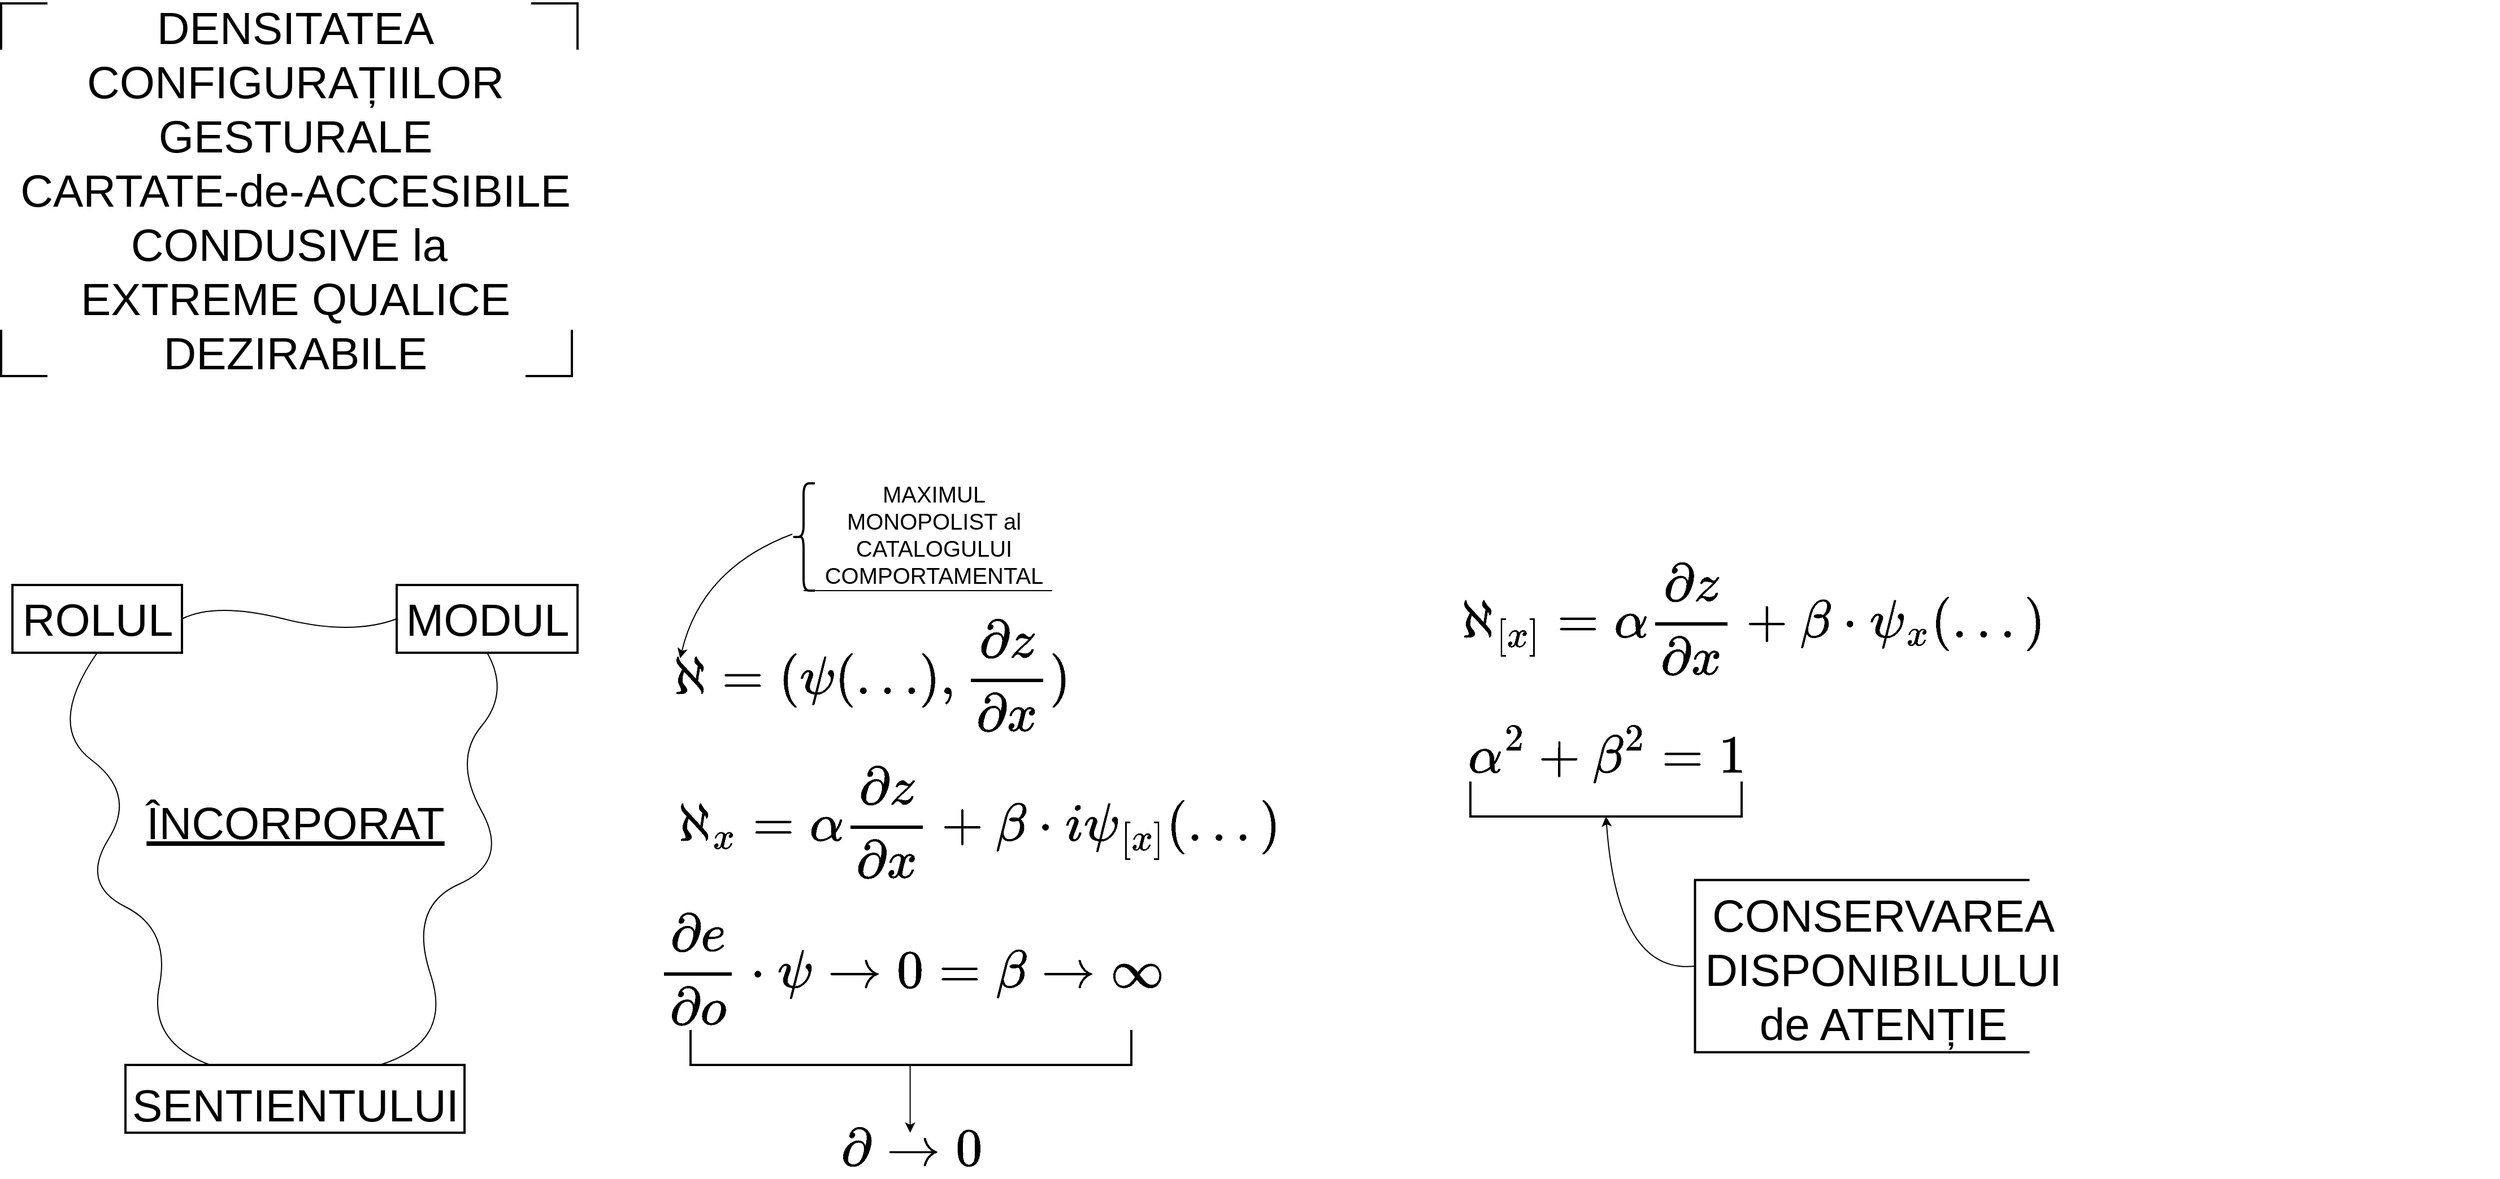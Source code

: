 <mxfile version="17.5.0" type="github">
  <diagram id="JWDJsJjKs2mHcT0vwFwG" name="Page-1">
    <mxGraphModel dx="1489" dy="1839" grid="1" gridSize="10" guides="1" tooltips="1" connect="1" arrows="1" fold="1" page="1" pageScale="1" pageWidth="850" pageHeight="1100" math="1" shadow="0">
      <root>
        <mxCell id="0" />
        <mxCell id="1" parent="0" />
        <mxCell id="5gJW-pD-rKpjJvPLWltT-1" value="&lt;font style=&quot;font-size: 40px&quot;&gt;DENSITATEA&lt;br&gt;CONFIGURAȚIILOR&lt;br&gt;GESTURALE&lt;br&gt;CARTATE-de-ACCESIBILE&lt;br&gt;CONDUSIVE la&amp;nbsp;&lt;br&gt;EXTREME QUALICE&lt;br&gt;DEZIRABILE&lt;br&gt;&lt;/font&gt;" style="text;html=1;align=center;verticalAlign=middle;resizable=0;points=[];autosize=1;strokeColor=none;fillColor=none;" parent="1" vertex="1">
          <mxGeometry x="-50" y="40" width="500" height="170" as="geometry" />
        </mxCell>
        <mxCell id="5gJW-pD-rKpjJvPLWltT-2" value="" style="shape=partialRectangle;whiteSpace=wrap;html=1;bottom=0;right=0;fillColor=none;fontSize=40;strokeWidth=2;" parent="1" vertex="1">
          <mxGeometry x="-60" y="-40" width="40" height="40" as="geometry" />
        </mxCell>
        <mxCell id="5gJW-pD-rKpjJvPLWltT-3" value="" style="shape=partialRectangle;whiteSpace=wrap;html=1;bottom=0;right=0;fillColor=none;fontSize=40;strokeWidth=2;rotation=90;" parent="1" vertex="1">
          <mxGeometry x="410" y="-40" width="40" height="40" as="geometry" />
        </mxCell>
        <mxCell id="5gJW-pD-rKpjJvPLWltT-4" value="" style="shape=partialRectangle;whiteSpace=wrap;html=1;bottom=0;right=0;fillColor=none;fontSize=40;strokeWidth=2;rotation=-180;" parent="1" vertex="1">
          <mxGeometry x="405" y="250" width="40" height="40" as="geometry" />
        </mxCell>
        <mxCell id="5gJW-pD-rKpjJvPLWltT-5" value="" style="shape=partialRectangle;whiteSpace=wrap;html=1;bottom=0;right=0;fillColor=none;fontSize=40;strokeWidth=2;rotation=-90;" parent="1" vertex="1">
          <mxGeometry x="-60" y="250" width="40" height="40" as="geometry" />
        </mxCell>
        <mxCell id="5gJW-pD-rKpjJvPLWltT-6" value="ROLUL" style="text;html=1;align=center;verticalAlign=middle;resizable=0;points=[];autosize=1;strokeColor=none;fillColor=none;fontSize=40;" parent="1" vertex="1">
          <mxGeometry x="-50" y="480" width="150" height="50" as="geometry" />
        </mxCell>
        <mxCell id="5gJW-pD-rKpjJvPLWltT-7" value="MODUL" style="text;html=1;align=center;verticalAlign=middle;resizable=0;points=[];autosize=1;strokeColor=none;fillColor=none;fontSize=40;" parent="1" vertex="1">
          <mxGeometry x="290" y="480" width="160" height="50" as="geometry" />
        </mxCell>
        <mxCell id="5gJW-pD-rKpjJvPLWltT-8" value="&lt;u&gt;ÎNCORPORAT&lt;/u&gt;" style="text;html=1;align=center;verticalAlign=middle;resizable=0;points=[];autosize=1;strokeColor=none;fillColor=none;fontSize=40;" parent="1" vertex="1">
          <mxGeometry x="60" y="660" width="280" height="50" as="geometry" />
        </mxCell>
        <mxCell id="5gJW-pD-rKpjJvPLWltT-9" value="SENTIENTULUI" style="text;html=1;align=center;verticalAlign=middle;resizable=0;points=[];autosize=1;strokeColor=none;fillColor=none;fontSize=40;" parent="1" vertex="1">
          <mxGeometry x="50" y="910" width="300" height="50" as="geometry" />
        </mxCell>
        <mxCell id="5gJW-pD-rKpjJvPLWltT-10" value="" style="rounded=0;whiteSpace=wrap;html=1;fontSize=40;strokeWidth=2;fillColor=none;" parent="1" vertex="1">
          <mxGeometry x="-50" y="475" width="150" height="60" as="geometry" />
        </mxCell>
        <mxCell id="5gJW-pD-rKpjJvPLWltT-11" value="" style="rounded=0;whiteSpace=wrap;html=1;fontSize=40;strokeWidth=2;fillColor=none;" parent="1" vertex="1">
          <mxGeometry x="290" y="475" width="160" height="60" as="geometry" />
        </mxCell>
        <mxCell id="5gJW-pD-rKpjJvPLWltT-12" value="" style="rounded=0;whiteSpace=wrap;html=1;fontSize=40;strokeWidth=2;fillColor=none;" parent="1" vertex="1">
          <mxGeometry x="50" y="900" width="300" height="60" as="geometry" />
        </mxCell>
        <mxCell id="5gJW-pD-rKpjJvPLWltT-13" value="" style="endArrow=none;html=1;fontSize=40;exitX=1;exitY=0.5;exitDx=0;exitDy=0;entryX=0;entryY=0.5;entryDx=0;entryDy=0;curved=1;" parent="1" source="5gJW-pD-rKpjJvPLWltT-10" target="5gJW-pD-rKpjJvPLWltT-11" edge="1">
          <mxGeometry width="50" height="50" relative="1" as="geometry">
            <mxPoint x="300" y="580" as="sourcePoint" />
            <mxPoint x="350" y="530" as="targetPoint" />
            <Array as="points">
              <mxPoint x="130" y="490" />
              <mxPoint x="250" y="520" />
            </Array>
          </mxGeometry>
        </mxCell>
        <mxCell id="5gJW-pD-rKpjJvPLWltT-14" value="" style="endArrow=none;html=1;fontSize=40;curved=1;exitX=0.5;exitY=1;exitDx=0;exitDy=0;entryX=0.25;entryY=0;entryDx=0;entryDy=0;" parent="1" source="5gJW-pD-rKpjJvPLWltT-10" target="5gJW-pD-rKpjJvPLWltT-12" edge="1">
          <mxGeometry width="50" height="50" relative="1" as="geometry">
            <mxPoint x="300" y="580" as="sourcePoint" />
            <mxPoint x="350" y="530" as="targetPoint" />
            <Array as="points">
              <mxPoint x="-20" y="600" />
              <mxPoint x="60" y="660" />
              <mxPoint x="10" y="740" />
              <mxPoint x="90" y="780" />
              <mxPoint x="70" y="880" />
            </Array>
          </mxGeometry>
        </mxCell>
        <mxCell id="5gJW-pD-rKpjJvPLWltT-15" value="" style="endArrow=none;html=1;fontSize=40;curved=1;entryX=0.5;entryY=1;entryDx=0;entryDy=0;exitX=0.75;exitY=0;exitDx=0;exitDy=0;" parent="1" source="5gJW-pD-rKpjJvPLWltT-12" target="5gJW-pD-rKpjJvPLWltT-11" edge="1">
          <mxGeometry width="50" height="50" relative="1" as="geometry">
            <mxPoint x="300" y="580" as="sourcePoint" />
            <mxPoint x="350" y="530" as="targetPoint" />
            <Array as="points">
              <mxPoint x="340" y="880" />
              <mxPoint x="300" y="760" />
              <mxPoint x="390" y="720" />
              <mxPoint x="340" y="630" />
              <mxPoint x="390" y="570" />
            </Array>
          </mxGeometry>
        </mxCell>
        <mxCell id="5gJW-pD-rKpjJvPLWltT-17" value="&lt;font style=&quot;font-size: 40px&quot;&gt;$$\aleph = (\psi(\dots),\frac{\partial z}{\partial x})$$&lt;/font&gt;" style="text;html=1;align=center;verticalAlign=middle;resizable=0;points=[];autosize=1;strokeColor=none;fillColor=none;fontSize=25;" parent="1" vertex="1">
          <mxGeometry x="255" y="535" width="910" height="40" as="geometry" />
        </mxCell>
        <mxCell id="5gJW-pD-rKpjJvPLWltT-18" value="$$\aleph_x = \alpha \frac{\partial z}{\partial x} + \beta \cdot \mathcal{i} \psi_{[x]}(...)$$" style="text;html=1;align=center;verticalAlign=middle;resizable=0;points=[];autosize=1;strokeColor=none;fillColor=none;fontSize=40;" parent="1" vertex="1">
          <mxGeometry x="50" y="660" width="1510" height="50" as="geometry" />
        </mxCell>
        <mxCell id="5gJW-pD-rKpjJvPLWltT-19" value="$$\frac{\partial e}{\partial o} \cdot \psi \rightarrow 0 = \beta \rightarrow \infty$$" style="text;html=1;align=center;verticalAlign=middle;resizable=0;points=[];autosize=1;strokeColor=none;fillColor=none;fontSize=40;" parent="1" vertex="1">
          <mxGeometry x="55" y="790" width="1380" height="50" as="geometry" />
        </mxCell>
        <mxCell id="5gJW-pD-rKpjJvPLWltT-20" value="" style="shape=partialRectangle;whiteSpace=wrap;html=1;bottom=1;right=1;left=1;top=0;fillColor=none;routingCenterX=-0.5;fontSize=40;strokeWidth=2;" parent="1" vertex="1">
          <mxGeometry x="550" y="870" width="390" height="30" as="geometry" />
        </mxCell>
        <mxCell id="5gJW-pD-rKpjJvPLWltT-21" value="$$\partial \rightarrow 0$$" style="text;html=1;align=center;verticalAlign=middle;resizable=0;points=[];autosize=1;strokeColor=none;fillColor=none;fontSize=40;" parent="1" vertex="1">
          <mxGeometry x="515" y="950" width="460" height="50" as="geometry" />
        </mxCell>
        <mxCell id="5gJW-pD-rKpjJvPLWltT-22" value="" style="endArrow=classic;html=1;fontSize=40;curved=1;" parent="1" edge="1">
          <mxGeometry width="50" height="50" relative="1" as="geometry">
            <mxPoint x="744.29" y="900" as="sourcePoint" />
            <mxPoint x="744.29" y="960" as="targetPoint" />
          </mxGeometry>
        </mxCell>
        <mxCell id="5gJW-pD-rKpjJvPLWltT-24" value="MAXIMUL&lt;br&gt;MONOPOLIST al&lt;br&gt;CATALOGULUI&lt;br&gt;COMPORTAMENTAL" style="text;html=1;align=center;verticalAlign=middle;resizable=0;points=[];autosize=1;strokeColor=none;fillColor=none;fontSize=20;" parent="1" vertex="1">
          <mxGeometry x="660" y="380" width="210" height="100" as="geometry" />
        </mxCell>
        <mxCell id="5gJW-pD-rKpjJvPLWltT-25" value="" style="endArrow=none;html=1;fontSize=20;curved=1;" parent="1" edge="1">
          <mxGeometry width="50" height="50" relative="1" as="geometry">
            <mxPoint x="650" y="480" as="sourcePoint" />
            <mxPoint x="870" y="480" as="targetPoint" />
          </mxGeometry>
        </mxCell>
        <mxCell id="5gJW-pD-rKpjJvPLWltT-26" value="" style="shape=curlyBracket;whiteSpace=wrap;html=1;rounded=1;fontSize=20;strokeWidth=2;fillColor=none;" parent="1" vertex="1">
          <mxGeometry x="640" y="385" width="20" height="95" as="geometry" />
        </mxCell>
        <mxCell id="5gJW-pD-rKpjJvPLWltT-27" value="" style="endArrow=classic;html=1;fontSize=20;curved=1;entryX=0.314;entryY=0.125;entryDx=0;entryDy=0;entryPerimeter=0;" parent="1" target="5gJW-pD-rKpjJvPLWltT-17" edge="1">
          <mxGeometry width="50" height="50" relative="1" as="geometry">
            <mxPoint x="640" y="430" as="sourcePoint" />
            <mxPoint x="560" y="450" as="targetPoint" />
            <Array as="points">
              <mxPoint x="560" y="460" />
            </Array>
          </mxGeometry>
        </mxCell>
        <mxCell id="5gJW-pD-rKpjJvPLWltT-28" value="&lt;font style=&quot;font-size: 40px&quot;&gt;$$\aleph_{[x]}=\alpha \frac{\partial z}{\partial x} + \beta \cdot \psi_{x}(...)$$&lt;/font&gt;" style="text;html=1;align=center;verticalAlign=middle;resizable=0;points=[];autosize=1;strokeColor=none;fillColor=none;fontSize=20;" parent="1" vertex="1">
          <mxGeometry x="830" y="485" width="1320" height="40" as="geometry" />
        </mxCell>
        <mxCell id="5gJW-pD-rKpjJvPLWltT-29" value="$$\alpha^2 + \beta^2=1$$" style="text;html=1;align=center;verticalAlign=middle;resizable=0;points=[];autosize=1;strokeColor=none;fillColor=none;fontSize=40;" parent="1" vertex="1">
          <mxGeometry x="1120" y="600" width="480" height="50" as="geometry" />
        </mxCell>
        <mxCell id="5gJW-pD-rKpjJvPLWltT-30" value="" style="shape=partialRectangle;whiteSpace=wrap;html=1;bottom=1;right=1;left=1;top=0;fillColor=none;routingCenterX=-0.5;fontSize=40;strokeWidth=2;" parent="1" vertex="1">
          <mxGeometry x="1240" y="650" width="240" height="30" as="geometry" />
        </mxCell>
        <mxCell id="5gJW-pD-rKpjJvPLWltT-31" value="CONSERVAREA&lt;br&gt;DISPONIBILULUI&lt;br&gt;de ATENȚIE" style="text;html=1;align=center;verticalAlign=middle;resizable=0;points=[];autosize=1;strokeColor=none;fillColor=none;fontSize=40;" parent="1" vertex="1">
          <mxGeometry x="1440" y="740" width="330" height="150" as="geometry" />
        </mxCell>
        <mxCell id="5gJW-pD-rKpjJvPLWltT-32" value="" style="shape=partialRectangle;whiteSpace=wrap;html=1;bottom=1;right=1;left=1;top=0;fillColor=none;routingCenterX=-0.5;fontSize=40;strokeWidth=2;rotation=90;" parent="1" vertex="1">
          <mxGeometry x="1510" y="665" width="152.5" height="295" as="geometry" />
        </mxCell>
        <mxCell id="5gJW-pD-rKpjJvPLWltT-33" value="" style="endArrow=classic;html=1;fontSize=40;curved=1;exitX=0.5;exitY=1;exitDx=0;exitDy=0;entryX=0.5;entryY=1;entryDx=0;entryDy=0;" parent="1" source="5gJW-pD-rKpjJvPLWltT-32" target="5gJW-pD-rKpjJvPLWltT-30" edge="1">
          <mxGeometry width="50" height="50" relative="1" as="geometry">
            <mxPoint x="1300" y="600" as="sourcePoint" />
            <mxPoint x="1350" y="550" as="targetPoint" />
            <Array as="points">
              <mxPoint x="1370" y="820" />
            </Array>
          </mxGeometry>
        </mxCell>
      </root>
    </mxGraphModel>
  </diagram>
</mxfile>

